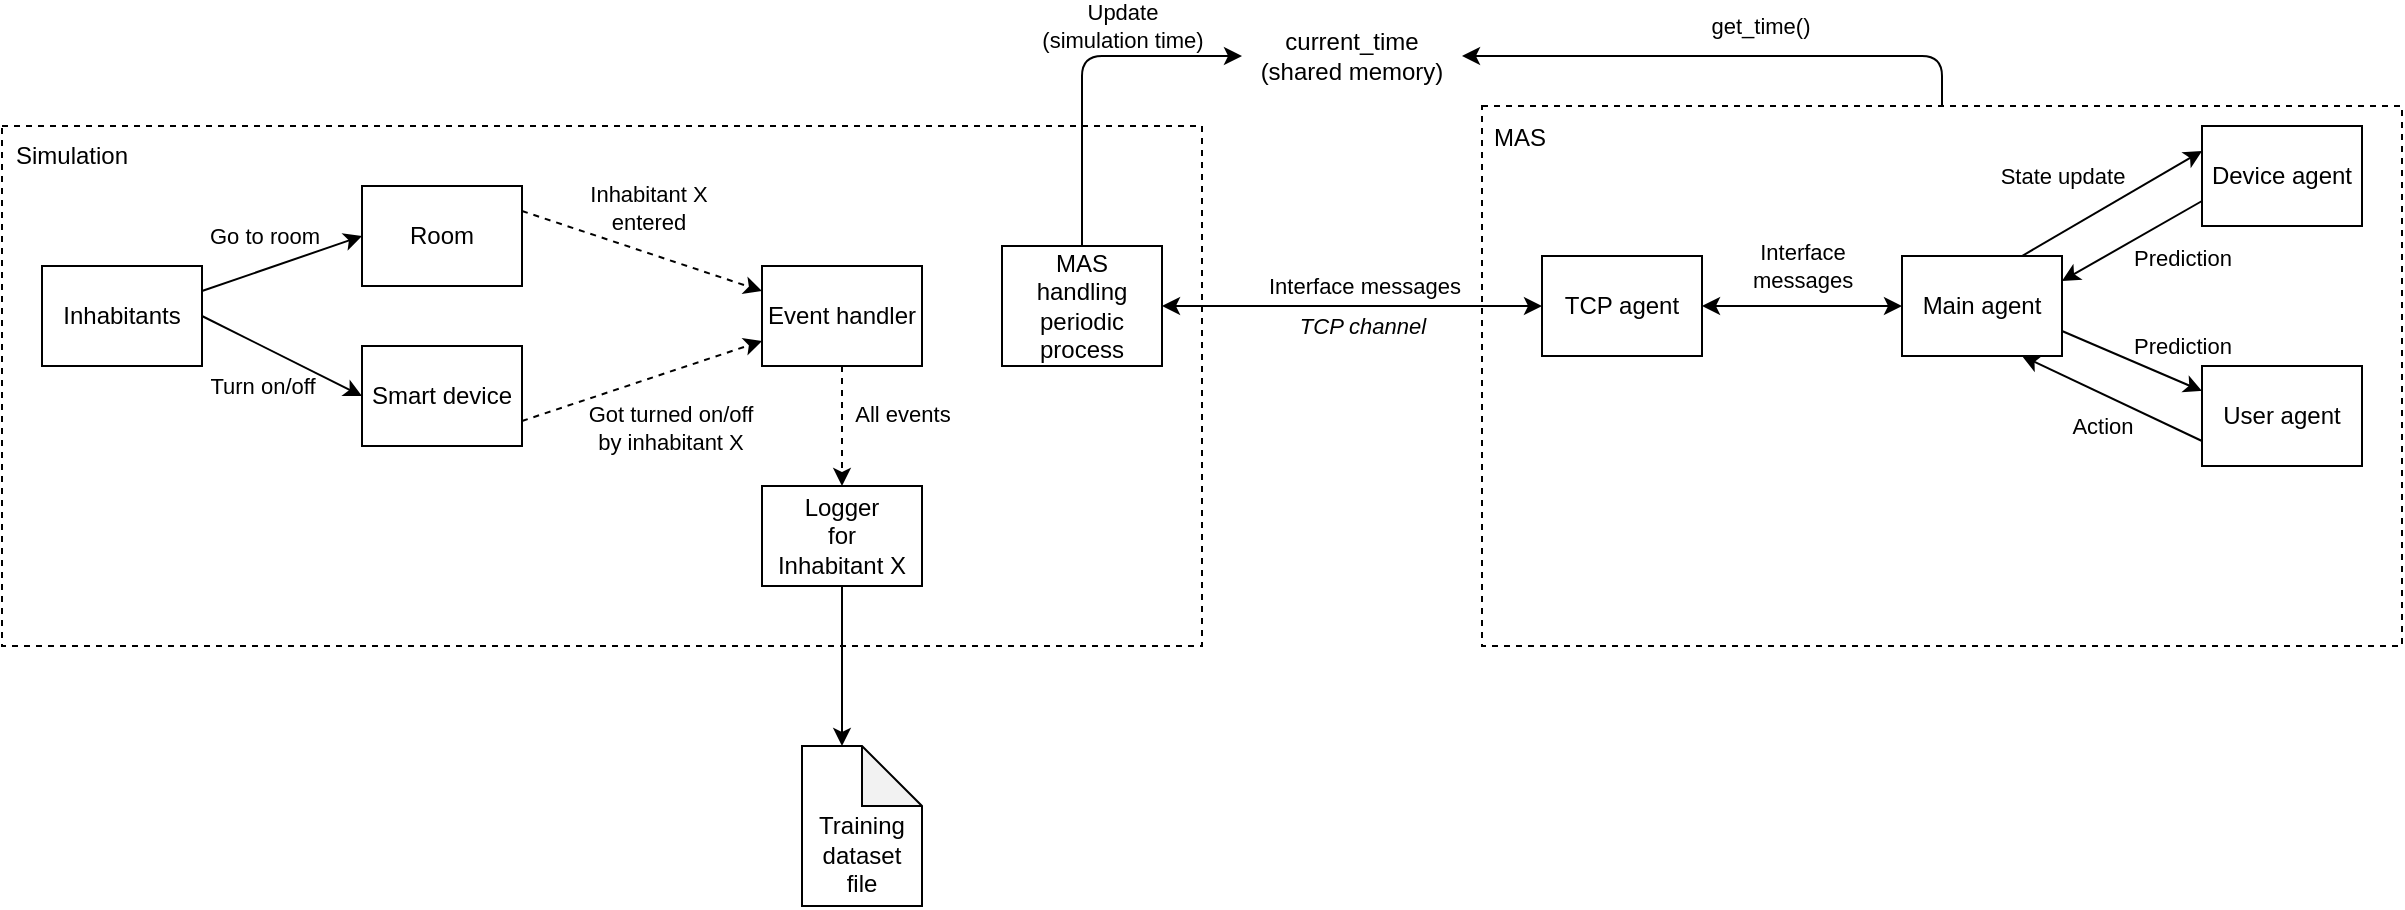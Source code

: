 <mxfile>
    <diagram id="-ClA-WMYVmvCno057Tzb" name="Page-1">
        <mxGraphModel dx="805" dy="656" grid="1" gridSize="10" guides="1" tooltips="1" connect="1" arrows="1" fold="1" page="1" pageScale="1" pageWidth="850" pageHeight="1100" math="0" shadow="0">
            <root>
                <mxCell id="0"/>
                <mxCell id="1" parent="0"/>
                <mxCell id="29" value="" style="group" vertex="1" connectable="0" parent="1">
                    <mxGeometry x="60" y="320" width="600" height="260" as="geometry"/>
                </mxCell>
                <mxCell id="26" value="" style="rounded=0;whiteSpace=wrap;html=1;dashed=1;labelBackgroundColor=none;fillColor=none;" vertex="1" parent="29">
                    <mxGeometry width="600" height="260" as="geometry"/>
                </mxCell>
                <mxCell id="27" value="Simulation" style="text;html=1;strokeColor=none;fillColor=none;align=center;verticalAlign=middle;whiteSpace=wrap;rounded=0;dashed=1;labelBackgroundColor=none;movable=1;resizable=1;rotatable=1;deletable=1;editable=1;connectable=1;" vertex="1" parent="29">
                    <mxGeometry width="70" height="30" as="geometry"/>
                </mxCell>
                <mxCell id="5" value="MAS&lt;br&gt;handling&lt;br&gt;periodic process" style="rounded=0;whiteSpace=wrap;html=1;" vertex="1" parent="29">
                    <mxGeometry x="500" y="60" width="80" height="60" as="geometry"/>
                </mxCell>
                <mxCell id="17" style="edgeStyle=none;html=1;exitX=0.5;exitY=1;exitDx=0;exitDy=0;entryX=0.5;entryY=0;entryDx=0;entryDy=0;dashed=1;endArrow=classic;endFill=1;" edge="1" parent="1" source="2" target="16">
                    <mxGeometry relative="1" as="geometry"/>
                </mxCell>
                <mxCell id="18" value="All events" style="edgeLabel;html=1;align=center;verticalAlign=middle;resizable=0;points=[];" vertex="1" connectable="0" parent="17">
                    <mxGeometry x="-0.201" y="2" relative="1" as="geometry">
                        <mxPoint x="28" as="offset"/>
                    </mxGeometry>
                </mxCell>
                <mxCell id="2" value="Event handler" style="rounded=0;whiteSpace=wrap;html=1;" vertex="1" parent="1">
                    <mxGeometry x="440" y="390" width="80" height="50" as="geometry"/>
                </mxCell>
                <mxCell id="7" style="edgeStyle=none;html=1;exitX=1;exitY=0.25;exitDx=0;exitDy=0;entryX=0;entryY=0.5;entryDx=0;entryDy=0;endArrow=classic;endFill=1;" edge="1" parent="1" source="3" target="6">
                    <mxGeometry relative="1" as="geometry"/>
                </mxCell>
                <mxCell id="12" value="Go to room" style="edgeLabel;html=1;align=center;verticalAlign=middle;resizable=0;points=[];labelBackgroundColor=none;" vertex="1" connectable="0" parent="7">
                    <mxGeometry x="-0.217" relative="1" as="geometry">
                        <mxPoint y="-17" as="offset"/>
                    </mxGeometry>
                </mxCell>
                <mxCell id="8" style="edgeStyle=none;html=1;exitX=1;exitY=0.5;exitDx=0;exitDy=0;entryX=0;entryY=0.5;entryDx=0;entryDy=0;endArrow=classic;endFill=1;" edge="1" parent="1" source="3" target="4">
                    <mxGeometry relative="1" as="geometry"/>
                </mxCell>
                <mxCell id="13" value="Turn on/off" style="edgeLabel;html=1;align=center;verticalAlign=middle;resizable=0;points=[];labelBackgroundColor=none;" vertex="1" connectable="0" parent="8">
                    <mxGeometry x="-0.351" y="-1" relative="1" as="geometry">
                        <mxPoint x="4" y="21" as="offset"/>
                    </mxGeometry>
                </mxCell>
                <mxCell id="3" value="Inhabitants" style="rounded=0;whiteSpace=wrap;html=1;" vertex="1" parent="1">
                    <mxGeometry x="80" y="390" width="80" height="50" as="geometry"/>
                </mxCell>
                <mxCell id="10" style="edgeStyle=none;html=1;exitX=1;exitY=0.75;exitDx=0;exitDy=0;entryX=0;entryY=0.75;entryDx=0;entryDy=0;dashed=1;" edge="1" parent="1" source="4" target="2">
                    <mxGeometry relative="1" as="geometry"/>
                </mxCell>
                <mxCell id="15" value="Got turned on/off&lt;br&gt;by inhabitant X" style="edgeLabel;html=1;align=center;verticalAlign=middle;resizable=0;points=[];labelBackgroundColor=none;" vertex="1" connectable="0" parent="10">
                    <mxGeometry x="-0.294" y="-2" relative="1" as="geometry">
                        <mxPoint x="31" y="15" as="offset"/>
                    </mxGeometry>
                </mxCell>
                <mxCell id="4" value="Smart device" style="rounded=0;whiteSpace=wrap;html=1;" vertex="1" parent="1">
                    <mxGeometry x="240" y="430" width="80" height="50" as="geometry"/>
                </mxCell>
                <mxCell id="9" style="edgeStyle=none;html=1;exitX=1;exitY=0.25;exitDx=0;exitDy=0;entryX=0;entryY=0.25;entryDx=0;entryDy=0;dashed=1;" edge="1" parent="1" source="6" target="2">
                    <mxGeometry relative="1" as="geometry"/>
                </mxCell>
                <mxCell id="14" value="Inhabitant X&lt;br&gt;entered" style="edgeLabel;html=1;align=center;verticalAlign=middle;resizable=0;points=[];labelBackgroundColor=none;" vertex="1" connectable="0" parent="9">
                    <mxGeometry x="-0.358" relative="1" as="geometry">
                        <mxPoint x="24" y="-15" as="offset"/>
                    </mxGeometry>
                </mxCell>
                <mxCell id="6" value="Room" style="rounded=0;whiteSpace=wrap;html=1;" vertex="1" parent="1">
                    <mxGeometry x="240" y="350" width="80" height="50" as="geometry"/>
                </mxCell>
                <mxCell id="21" style="edgeStyle=none;html=1;exitX=0.5;exitY=1;exitDx=0;exitDy=0;entryX=0;entryY=0;entryDx=20;entryDy=0;entryPerimeter=0;endArrow=classic;endFill=1;" edge="1" parent="1" source="16" target="20">
                    <mxGeometry relative="1" as="geometry"/>
                </mxCell>
                <mxCell id="16" value="Logger&lt;br&gt;for&lt;br&gt;Inhabitant X" style="rounded=0;whiteSpace=wrap;html=1;" vertex="1" parent="1">
                    <mxGeometry x="440" y="500" width="80" height="50" as="geometry"/>
                </mxCell>
                <mxCell id="20" value="&lt;br&gt;&lt;br&gt;Training&lt;br&gt;dataset&lt;br&gt;file" style="shape=note;whiteSpace=wrap;html=1;backgroundOutline=1;darkOpacity=0.05;labelBackgroundColor=none;" vertex="1" parent="1">
                    <mxGeometry x="460" y="630" width="60" height="80" as="geometry"/>
                </mxCell>
                <mxCell id="35" style="edgeStyle=none;html=1;exitX=1;exitY=0.5;exitDx=0;exitDy=0;endArrow=classic;endFill=1;startArrow=classic;startFill=1;entryX=0;entryY=0.5;entryDx=0;entryDy=0;" edge="1" parent="1" source="5" target="38">
                    <mxGeometry relative="1" as="geometry">
                        <mxPoint x="830" y="410.19" as="targetPoint"/>
                    </mxGeometry>
                </mxCell>
                <mxCell id="36" value="&lt;i&gt;TCP channel&lt;/i&gt;" style="edgeLabel;html=1;align=center;verticalAlign=middle;resizable=0;points=[];" vertex="1" connectable="0" parent="35">
                    <mxGeometry x="-0.232" y="-2" relative="1" as="geometry">
                        <mxPoint x="27" y="8" as="offset"/>
                    </mxGeometry>
                </mxCell>
                <mxCell id="37" value="Interface messages" style="edgeLabel;html=1;align=center;verticalAlign=middle;resizable=0;points=[];" vertex="1" connectable="0" parent="35">
                    <mxGeometry x="-0.101" relative="1" as="geometry">
                        <mxPoint x="15" y="-10" as="offset"/>
                    </mxGeometry>
                </mxCell>
                <mxCell id="40" style="edgeStyle=none;html=1;exitX=1;exitY=0.5;exitDx=0;exitDy=0;entryX=0;entryY=0.5;entryDx=0;entryDy=0;startArrow=classic;startFill=1;endArrow=classic;endFill=1;" edge="1" parent="1" source="38" target="39">
                    <mxGeometry relative="1" as="geometry"/>
                </mxCell>
                <mxCell id="41" value="Interface&lt;br&gt;messages" style="edgeLabel;html=1;align=center;verticalAlign=middle;resizable=0;points=[];" vertex="1" connectable="0" parent="40">
                    <mxGeometry x="0.204" relative="1" as="geometry">
                        <mxPoint x="-10" y="-20" as="offset"/>
                    </mxGeometry>
                </mxCell>
                <mxCell id="38" value="TCP agent" style="rounded=0;whiteSpace=wrap;html=1;" vertex="1" parent="1">
                    <mxGeometry x="830" y="385" width="80" height="50" as="geometry"/>
                </mxCell>
                <mxCell id="54" style="edgeStyle=none;html=1;exitX=0.75;exitY=0;exitDx=0;exitDy=0;entryX=0;entryY=0.25;entryDx=0;entryDy=0;startArrow=none;startFill=0;endArrow=classic;endFill=1;" edge="1" parent="1" source="39" target="53">
                    <mxGeometry relative="1" as="geometry"/>
                </mxCell>
                <mxCell id="55" value="State update" style="edgeLabel;html=1;align=center;verticalAlign=middle;resizable=0;points=[];" vertex="1" connectable="0" parent="54">
                    <mxGeometry x="0.261" y="1" relative="1" as="geometry">
                        <mxPoint x="-36" y="-6" as="offset"/>
                    </mxGeometry>
                </mxCell>
                <mxCell id="39" value="Main agent" style="rounded=0;whiteSpace=wrap;html=1;" vertex="1" parent="1">
                    <mxGeometry x="1010" y="385" width="80" height="50" as="geometry"/>
                </mxCell>
                <mxCell id="48" style="edgeStyle=none;html=1;exitX=1;exitY=0.75;exitDx=0;exitDy=0;entryX=0;entryY=0.25;entryDx=0;entryDy=0;startArrow=none;startFill=0;endArrow=classic;endFill=1;" edge="1" parent="1" target="52" source="39">
                    <mxGeometry relative="1" as="geometry">
                        <mxPoint x="1090" y="510" as="sourcePoint"/>
                    </mxGeometry>
                </mxCell>
                <mxCell id="49" value="Prediction" style="edgeLabel;html=1;align=center;verticalAlign=middle;resizable=0;points=[];" vertex="1" connectable="0" parent="48">
                    <mxGeometry x="-0.355" y="1" relative="1" as="geometry">
                        <mxPoint x="37" y="-1" as="offset"/>
                    </mxGeometry>
                </mxCell>
                <mxCell id="50" style="edgeStyle=none;html=1;exitX=0;exitY=0.75;exitDx=0;exitDy=0;entryX=0.75;entryY=1;entryDx=0;entryDy=0;startArrow=none;startFill=0;endArrow=classic;endFill=1;" edge="1" parent="1" source="52" target="39">
                    <mxGeometry relative="1" as="geometry">
                        <mxPoint x="1121.04" y="509.7" as="targetPoint"/>
                    </mxGeometry>
                </mxCell>
                <mxCell id="51" value="Action" style="edgeLabel;html=1;align=center;verticalAlign=middle;resizable=0;points=[];" vertex="1" connectable="0" parent="50">
                    <mxGeometry x="0.228" y="-2" relative="1" as="geometry">
                        <mxPoint x="4" y="20" as="offset"/>
                    </mxGeometry>
                </mxCell>
                <mxCell id="52" value="User agent" style="rounded=0;whiteSpace=wrap;html=1;" vertex="1" parent="1">
                    <mxGeometry x="1160" y="440" width="80" height="50" as="geometry"/>
                </mxCell>
                <mxCell id="56" style="edgeStyle=none;html=1;exitX=0;exitY=0.75;exitDx=0;exitDy=0;entryX=1;entryY=0.25;entryDx=0;entryDy=0;startArrow=none;startFill=0;endArrow=classic;endFill=1;" edge="1" parent="1" source="53" target="39">
                    <mxGeometry relative="1" as="geometry"/>
                </mxCell>
                <mxCell id="57" value="Prediction" style="edgeLabel;html=1;align=center;verticalAlign=middle;resizable=0;points=[];" vertex="1" connectable="0" parent="56">
                    <mxGeometry x="-0.145" y="2" relative="1" as="geometry">
                        <mxPoint x="19" y="9" as="offset"/>
                    </mxGeometry>
                </mxCell>
                <mxCell id="53" value="Device agent" style="rounded=0;whiteSpace=wrap;html=1;" vertex="1" parent="1">
                    <mxGeometry x="1160" y="320" width="80" height="50" as="geometry"/>
                </mxCell>
                <mxCell id="58" value="" style="group" vertex="1" connectable="0" parent="1">
                    <mxGeometry x="800" y="310" width="460" height="270" as="geometry"/>
                </mxCell>
                <mxCell id="59" value="" style="rounded=0;whiteSpace=wrap;html=1;dashed=1;labelBackgroundColor=none;fillColor=none;" vertex="1" parent="58">
                    <mxGeometry width="460.0" height="270" as="geometry"/>
                </mxCell>
                <mxCell id="60" value="MAS" style="text;html=1;strokeColor=none;fillColor=none;align=center;verticalAlign=middle;whiteSpace=wrap;rounded=0;dashed=1;labelBackgroundColor=none;movable=1;resizable=1;rotatable=1;deletable=1;editable=1;connectable=1;" vertex="1" parent="58">
                    <mxGeometry width="38.333" height="31.154" as="geometry"/>
                </mxCell>
                <mxCell id="65" style="edgeStyle=none;html=1;entryX=0.5;entryY=0;entryDx=0;entryDy=0;startArrow=classic;startFill=1;endArrow=none;endFill=0;" edge="1" parent="1" source="62" target="59">
                    <mxGeometry relative="1" as="geometry">
                        <Array as="points">
                            <mxPoint x="1030" y="285"/>
                        </Array>
                    </mxGeometry>
                </mxCell>
                <mxCell id="66" value="get_time()" style="edgeLabel;html=1;align=center;verticalAlign=middle;resizable=0;points=[];" vertex="1" connectable="0" parent="65">
                    <mxGeometry x="-0.109" y="1" relative="1" as="geometry">
                        <mxPoint x="31" y="-14" as="offset"/>
                    </mxGeometry>
                </mxCell>
                <mxCell id="62" value="current_time&lt;br&gt;(shared memory)" style="text;html=1;strokeColor=none;fillColor=none;align=center;verticalAlign=middle;whiteSpace=wrap;rounded=0;dashed=1;labelBackgroundColor=none;" vertex="1" parent="1">
                    <mxGeometry x="680" y="270" width="110" height="30" as="geometry"/>
                </mxCell>
                <mxCell id="63" style="edgeStyle=none;html=1;exitX=0.5;exitY=0;exitDx=0;exitDy=0;entryX=0;entryY=0.5;entryDx=0;entryDy=0;startArrow=none;startFill=0;endArrow=classic;endFill=1;" edge="1" parent="1" source="5" target="62">
                    <mxGeometry relative="1" as="geometry">
                        <Array as="points">
                            <mxPoint x="600" y="285"/>
                        </Array>
                    </mxGeometry>
                </mxCell>
                <mxCell id="64" value="Update&lt;br&gt;(simulation time)" style="edgeLabel;html=1;align=center;verticalAlign=middle;resizable=0;points=[];labelBackgroundColor=none;" vertex="1" connectable="0" parent="63">
                    <mxGeometry x="-0.279" relative="1" as="geometry">
                        <mxPoint x="20" y="-47" as="offset"/>
                    </mxGeometry>
                </mxCell>
            </root>
        </mxGraphModel>
    </diagram>
</mxfile>